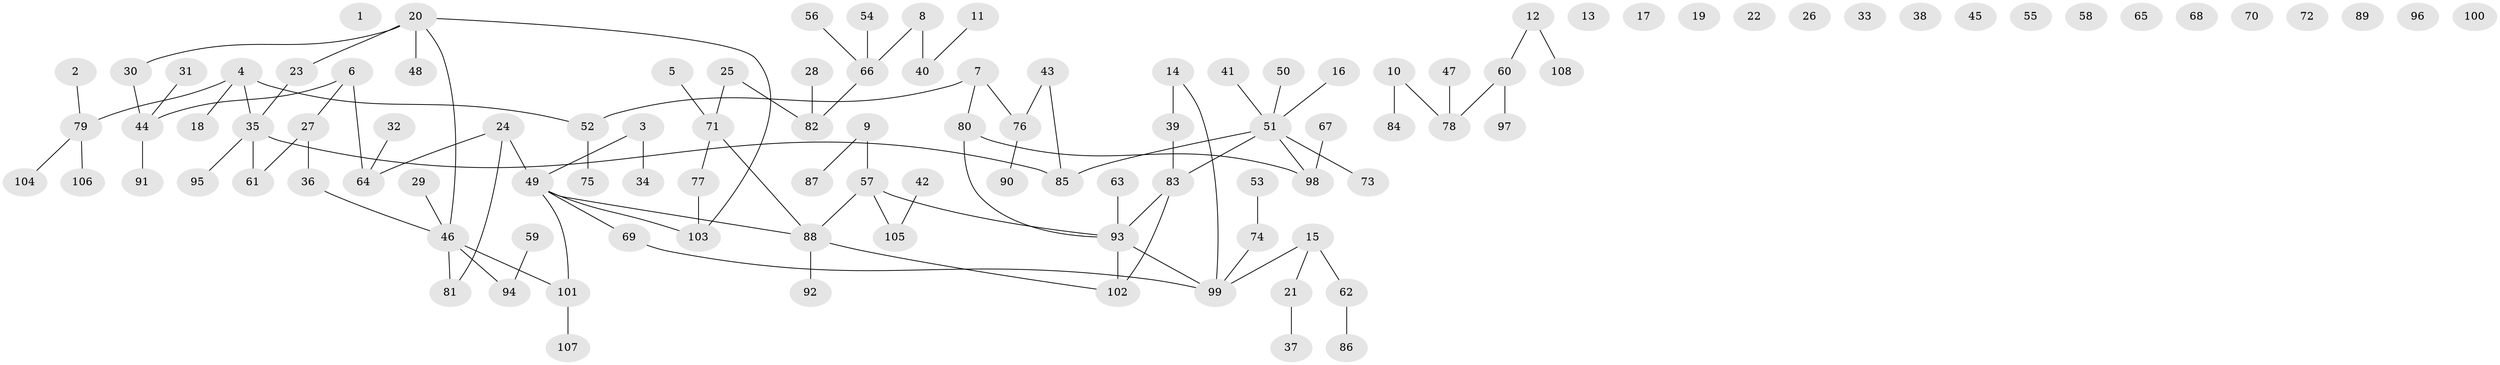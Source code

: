 // coarse degree distribution, {0: 0.22784810126582278, 3: 0.10126582278481013, 2: 0.17721518987341772, 5: 0.06329113924050633, 4: 0.05063291139240506, 1: 0.3291139240506329, 6: 0.02531645569620253, 7: 0.012658227848101266, 8: 0.012658227848101266}
// Generated by graph-tools (version 1.1) at 2025/41/03/06/25 10:41:21]
// undirected, 108 vertices, 102 edges
graph export_dot {
graph [start="1"]
  node [color=gray90,style=filled];
  1;
  2;
  3;
  4;
  5;
  6;
  7;
  8;
  9;
  10;
  11;
  12;
  13;
  14;
  15;
  16;
  17;
  18;
  19;
  20;
  21;
  22;
  23;
  24;
  25;
  26;
  27;
  28;
  29;
  30;
  31;
  32;
  33;
  34;
  35;
  36;
  37;
  38;
  39;
  40;
  41;
  42;
  43;
  44;
  45;
  46;
  47;
  48;
  49;
  50;
  51;
  52;
  53;
  54;
  55;
  56;
  57;
  58;
  59;
  60;
  61;
  62;
  63;
  64;
  65;
  66;
  67;
  68;
  69;
  70;
  71;
  72;
  73;
  74;
  75;
  76;
  77;
  78;
  79;
  80;
  81;
  82;
  83;
  84;
  85;
  86;
  87;
  88;
  89;
  90;
  91;
  92;
  93;
  94;
  95;
  96;
  97;
  98;
  99;
  100;
  101;
  102;
  103;
  104;
  105;
  106;
  107;
  108;
  2 -- 79;
  3 -- 34;
  3 -- 49;
  4 -- 18;
  4 -- 35;
  4 -- 52;
  4 -- 79;
  5 -- 71;
  6 -- 27;
  6 -- 44;
  6 -- 64;
  7 -- 52;
  7 -- 76;
  7 -- 80;
  8 -- 40;
  8 -- 66;
  9 -- 57;
  9 -- 87;
  10 -- 78;
  10 -- 84;
  11 -- 40;
  12 -- 60;
  12 -- 108;
  14 -- 39;
  14 -- 99;
  15 -- 21;
  15 -- 62;
  15 -- 99;
  16 -- 51;
  20 -- 23;
  20 -- 30;
  20 -- 46;
  20 -- 48;
  20 -- 103;
  21 -- 37;
  23 -- 35;
  24 -- 49;
  24 -- 64;
  24 -- 81;
  25 -- 71;
  25 -- 82;
  27 -- 36;
  27 -- 61;
  28 -- 82;
  29 -- 46;
  30 -- 44;
  31 -- 44;
  32 -- 64;
  35 -- 61;
  35 -- 85;
  35 -- 95;
  36 -- 46;
  39 -- 83;
  41 -- 51;
  42 -- 105;
  43 -- 76;
  43 -- 85;
  44 -- 91;
  46 -- 81;
  46 -- 94;
  46 -- 101;
  47 -- 78;
  49 -- 69;
  49 -- 88;
  49 -- 101;
  49 -- 103;
  50 -- 51;
  51 -- 73;
  51 -- 83;
  51 -- 85;
  51 -- 98;
  52 -- 75;
  53 -- 74;
  54 -- 66;
  56 -- 66;
  57 -- 88;
  57 -- 93;
  57 -- 105;
  59 -- 94;
  60 -- 78;
  60 -- 97;
  62 -- 86;
  63 -- 93;
  66 -- 82;
  67 -- 98;
  69 -- 99;
  71 -- 77;
  71 -- 88;
  74 -- 99;
  76 -- 90;
  77 -- 103;
  79 -- 104;
  79 -- 106;
  80 -- 93;
  80 -- 98;
  83 -- 93;
  83 -- 102;
  88 -- 92;
  88 -- 102;
  93 -- 99;
  93 -- 102;
  101 -- 107;
}
